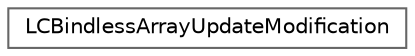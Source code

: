 digraph "类继承关系图"
{
 // LATEX_PDF_SIZE
  bgcolor="transparent";
  edge [fontname=Helvetica,fontsize=10,labelfontname=Helvetica,labelfontsize=10];
  node [fontname=Helvetica,fontsize=10,shape=box,height=0.2,width=0.4];
  rankdir="LR";
  Node0 [id="Node000000",label="LCBindlessArrayUpdateModification",height=0.2,width=0.4,color="grey40", fillcolor="white", style="filled",URL="$struct_l_c_bindless_array_update_modification.html",tooltip=" "];
}
